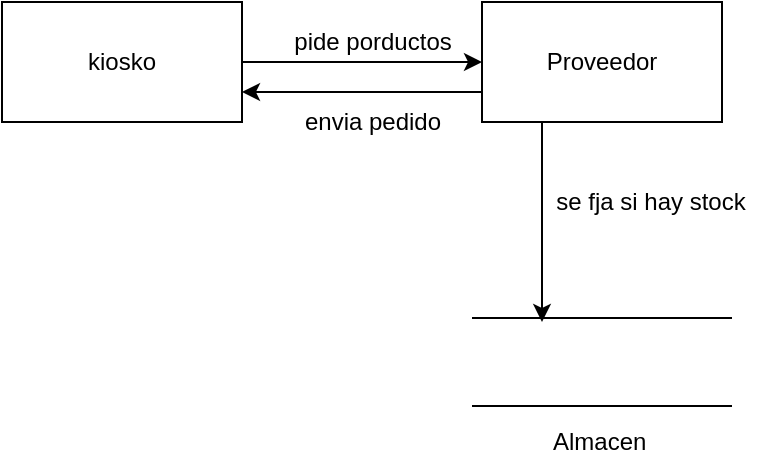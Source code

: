 <mxfile version="18.0.1" type="device"><diagram id="Dkh6lIT1qCVhqhmDlguS" name="Page-1"><mxGraphModel dx="868" dy="482" grid="1" gridSize="10" guides="1" tooltips="1" connect="1" arrows="1" fold="1" page="1" pageScale="1" pageWidth="827" pageHeight="1169" math="0" shadow="0"><root><mxCell id="0"/><mxCell id="1" parent="0"/><mxCell id="5-ShSLoX6fR_Mq0JnnBX-3" style="edgeStyle=orthogonalEdgeStyle;rounded=0;orthogonalLoop=1;jettySize=auto;html=1;exitX=1;exitY=0.5;exitDx=0;exitDy=0;" edge="1" parent="1" source="5-ShSLoX6fR_Mq0JnnBX-1" target="5-ShSLoX6fR_Mq0JnnBX-2"><mxGeometry relative="1" as="geometry"/></mxCell><mxCell id="5-ShSLoX6fR_Mq0JnnBX-1" value="kiosko" style="rounded=0;whiteSpace=wrap;html=1;" vertex="1" parent="1"><mxGeometry x="140" y="110" width="120" height="60" as="geometry"/></mxCell><mxCell id="5-ShSLoX6fR_Mq0JnnBX-5" style="edgeStyle=orthogonalEdgeStyle;rounded=0;orthogonalLoop=1;jettySize=auto;html=1;exitX=0.25;exitY=1;exitDx=0;exitDy=0;" edge="1" parent="1" source="5-ShSLoX6fR_Mq0JnnBX-2"><mxGeometry relative="1" as="geometry"><mxPoint x="410" y="270" as="targetPoint"/></mxGeometry></mxCell><mxCell id="5-ShSLoX6fR_Mq0JnnBX-11" style="edgeStyle=orthogonalEdgeStyle;rounded=0;orthogonalLoop=1;jettySize=auto;html=1;exitX=0;exitY=0.75;exitDx=0;exitDy=0;entryX=1;entryY=0.75;entryDx=0;entryDy=0;" edge="1" parent="1" source="5-ShSLoX6fR_Mq0JnnBX-2" target="5-ShSLoX6fR_Mq0JnnBX-1"><mxGeometry relative="1" as="geometry"/></mxCell><mxCell id="5-ShSLoX6fR_Mq0JnnBX-2" value="Proveedor" style="rounded=0;whiteSpace=wrap;html=1;" vertex="1" parent="1"><mxGeometry x="380" y="110" width="120" height="60" as="geometry"/></mxCell><mxCell id="5-ShSLoX6fR_Mq0JnnBX-4" value="" style="shape=link;html=1;rounded=0;width=44;" edge="1" parent="1"><mxGeometry width="100" relative="1" as="geometry"><mxPoint x="375" y="290" as="sourcePoint"/><mxPoint x="505" y="290" as="targetPoint"/></mxGeometry></mxCell><mxCell id="5-ShSLoX6fR_Mq0JnnBX-8" value="pide porductos" style="text;html=1;resizable=0;autosize=1;align=center;verticalAlign=middle;points=[];fillColor=none;strokeColor=none;rounded=0;" vertex="1" parent="1"><mxGeometry x="280" y="120" width="90" height="20" as="geometry"/></mxCell><mxCell id="5-ShSLoX6fR_Mq0JnnBX-9" value="se fja si hay stock" style="text;html=1;resizable=0;autosize=1;align=center;verticalAlign=middle;points=[];fillColor=none;strokeColor=none;rounded=0;" vertex="1" parent="1"><mxGeometry x="409" y="200" width="110" height="20" as="geometry"/></mxCell><mxCell id="5-ShSLoX6fR_Mq0JnnBX-12" value="envia pedido" style="text;html=1;resizable=0;autosize=1;align=center;verticalAlign=middle;points=[];fillColor=none;strokeColor=none;rounded=0;" vertex="1" parent="1"><mxGeometry x="285" y="160" width="80" height="20" as="geometry"/></mxCell><mxCell id="5-ShSLoX6fR_Mq0JnnBX-13" value="Almacen&amp;nbsp;" style="text;html=1;resizable=0;autosize=1;align=center;verticalAlign=middle;points=[];fillColor=none;strokeColor=none;rounded=0;" vertex="1" parent="1"><mxGeometry x="405" y="320" width="70" height="20" as="geometry"/></mxCell></root></mxGraphModel></diagram></mxfile>
